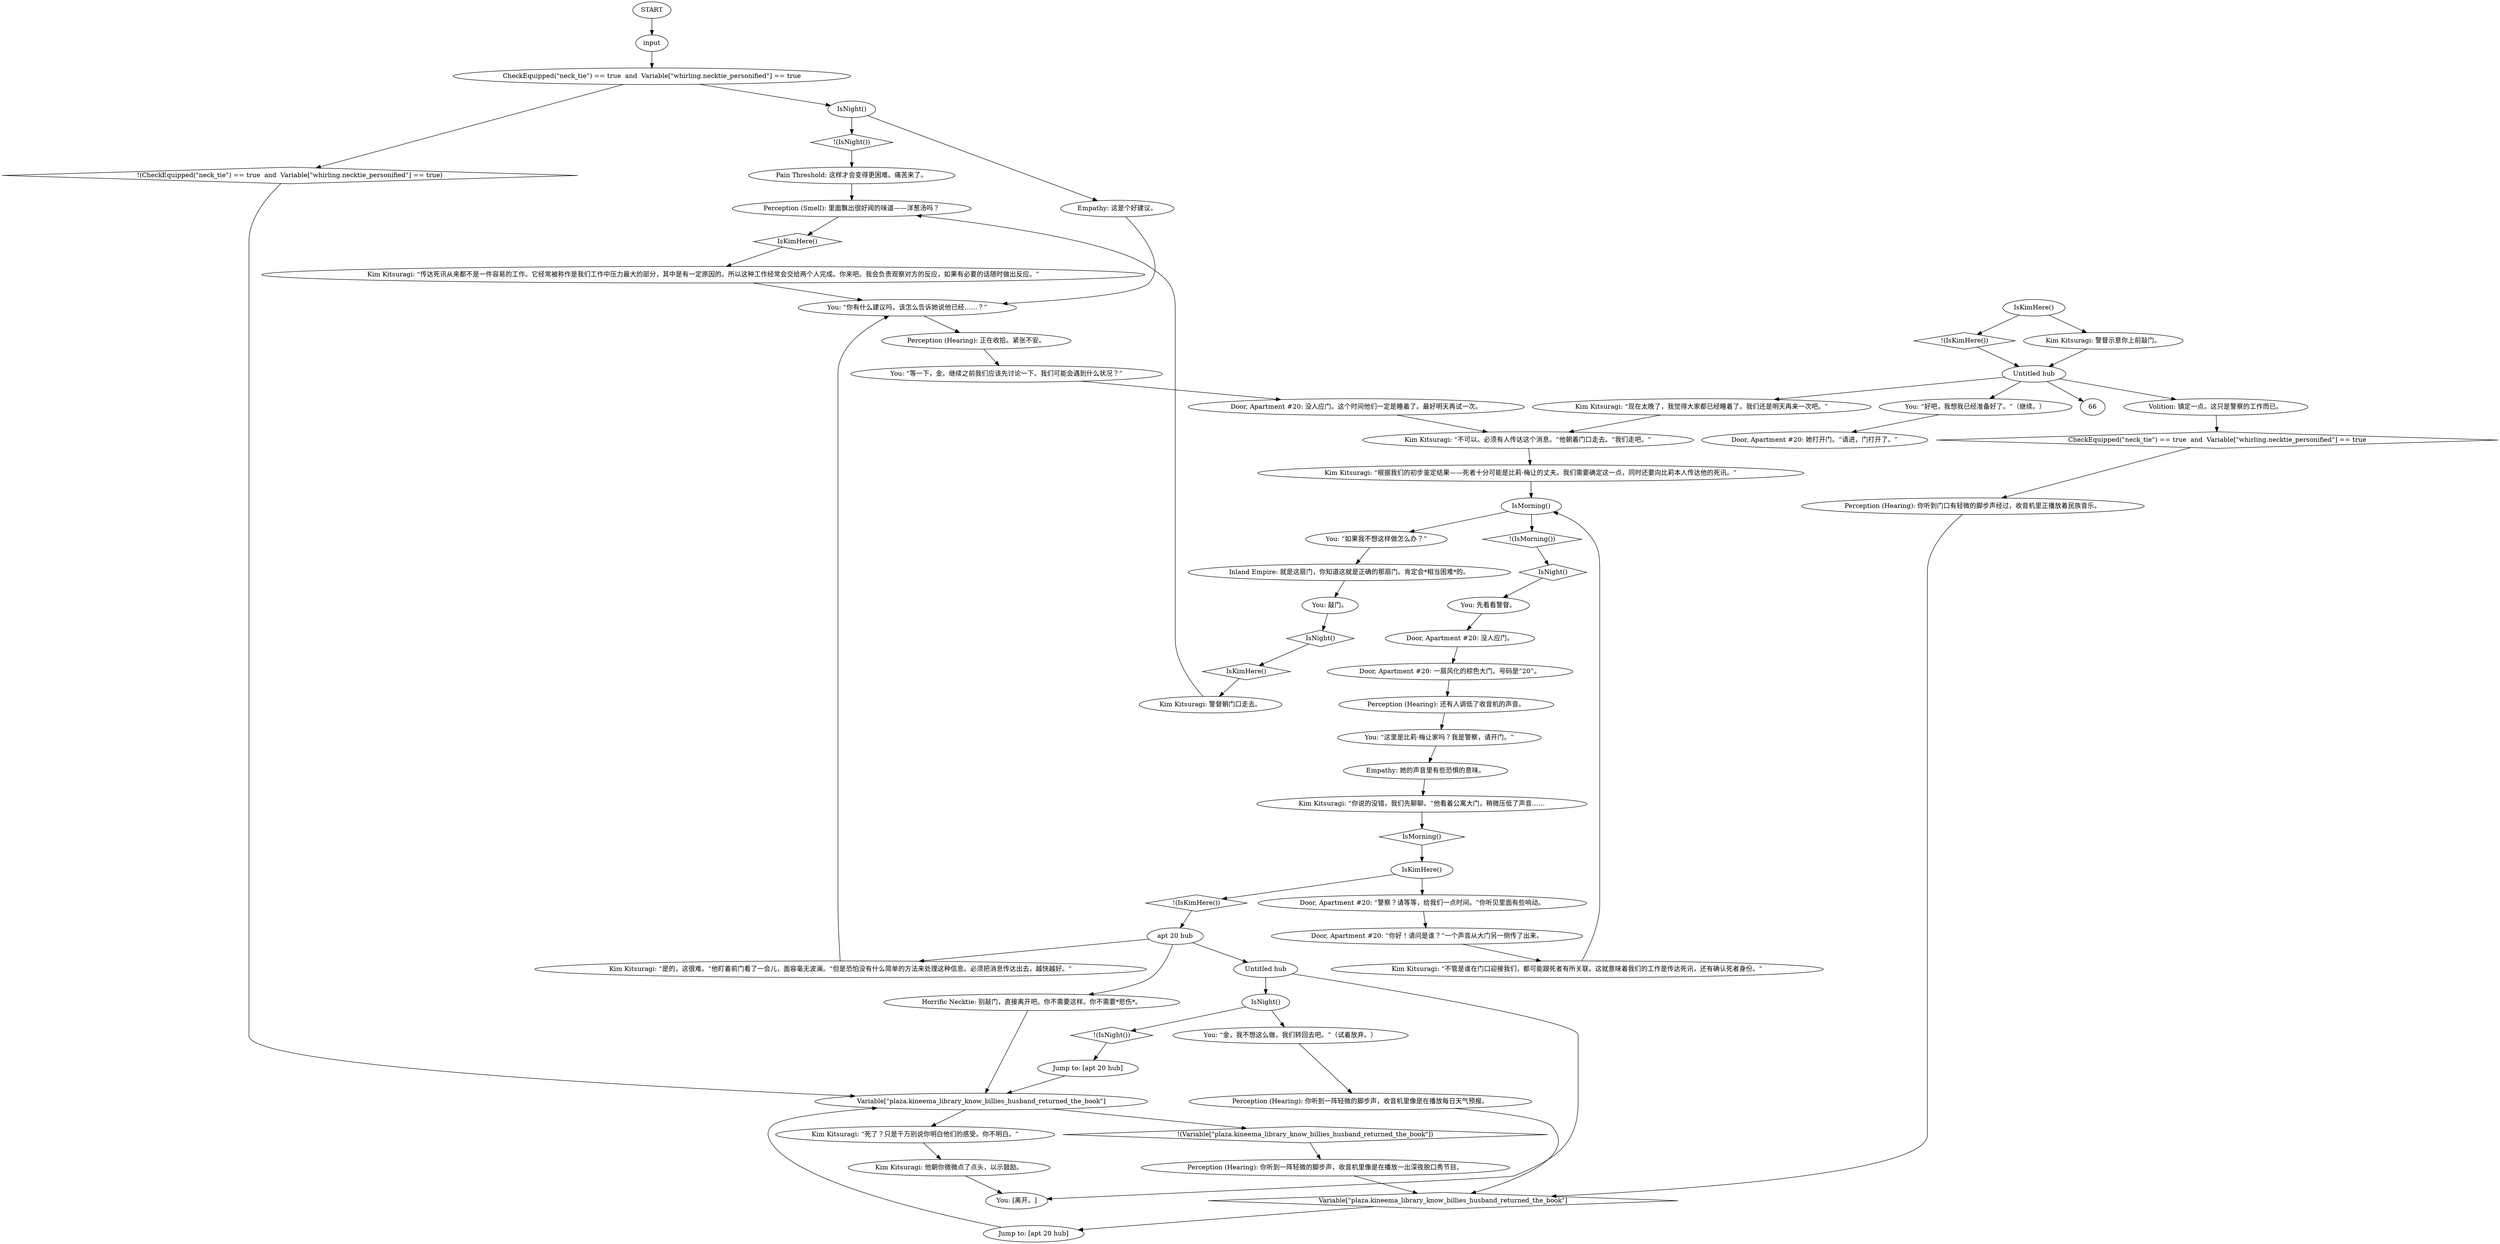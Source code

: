 # APT / WCW DOOR
# DOOR, APARTMENT #20 (WORKING CLASS WOMAN)
# ==================================================
digraph G {
	  0 [label="START"];
	  1 [label="input"];
	  2 [label="IsKimHere()"];
	  3 [label="IsKimHere()", shape=diamond];
	  4 [label="!(IsKimHere())", shape=diamond];
	  5 [label="Kim Kitsuragi: 警督示意你上前敲门。"];
	  6 [label="Kim Kitsuragi: “传达死讯从来都不是一件容易的工作。它经常被称作是我们工作中压力最大的部分，其中是有一定原因的。所以这种工作经常会交给两个人完成。你来吧。我会负责观察对方的反应，如果有必要的话随时做出反应。”"];
	  7 [label="IsMorning()"];
	  8 [label="IsMorning()", shape=diamond];
	  9 [label="!(IsMorning())", shape=diamond];
	  10 [label="You: “如果我不想这样做怎么办？”"];
	  11 [label="You: “好吧，我想我已经准备好了。”（继续。）"];
	  12 [label="Volition: 镇定一点。这只是警察的工作而已。"];
	  13 [label="You: 敲门。"];
	  14 [label="Untitled hub"];
	  15 [label="You: “这里是比莉·梅让家吗？我是警察，请开门。”"];
	  16 [label="You: [离开。]"];
	  17 [label="Horrific Necktie: 别敲门，直接离开吧。你不需要这样。你不需要*悲伤*。"];
	  18 [label="Perception (Hearing): 你听到门口有轻微的脚步声经过，收音机里正播放着民族音乐。"];
	  19 [label="Pain Threshold: 这样才会变得更困难。痛苦来了。"];
	  20 [label="Kim Kitsuragi: “根据我们的初步鉴定结果——死者十分可能是比莉·梅让的丈夫。我们需要确定这一点，同时还要向比莉本人传达他的死讯。”"];
	  21 [label="Jump to: [apt 20 hub]"];
	  22 [label="Perception (Smell): 里面飘出很好闻的味道——洋葱汤吗？"];
	  23 [label="Perception (Hearing): 还有人调低了收音机的声音。"];
	  24 [label="Kim Kitsuragi: “不管是谁在门口迎接我们，都可能跟死者有所关联。这就意味着我们的工作是传达死讯，还有确认死者身份。”"];
	  25 [label="Perception (Hearing): 你听到一阵轻微的脚步声，收音机里像是在播放一出深夜脱口秀节目。"];
	  26 [label="You: 先看看警督。"];
	  27 [label="IsNight()"];
	  28 [label="IsNight()", shape=diamond];
	  29 [label="!(IsNight())", shape=diamond];
	  30 [label="You: “金，我不想这么做，我们转回去吧。”（试着放弃。）"];
	  31 [label="Kim Kitsuragi: “现在太晚了，我觉得大家都已经睡着了。我们还是明天再来一次吧。”"];
	  32 [label="Door, Apartment #20: 一扇风化的棕色大门。号码是“20”。"];
	  33 [label="CheckEquipped(\"neck_tie\") == true  and  Variable[\"whirling.necktie_personified\"] == true"];
	  34 [label="CheckEquipped(\"neck_tie\") == true  and  Variable[\"whirling.necktie_personified\"] == true", shape=diamond];
	  35 [label="!(CheckEquipped(\"neck_tie\") == true  and  Variable[\"whirling.necktie_personified\"] == true)", shape=diamond];
	  36 [label="IsNight()"];
	  37 [label="IsNight()", shape=diamond];
	  38 [label="!(IsNight())", shape=diamond];
	  39 [label="Empathy: 这是个好建议。"];
	  40 [label="Kim Kitsuragi: 他朝你微微点了点头，以示鼓励。"];
	  41 [label="Door, Apartment #20: 没人应门。"];
	  42 [label="Kim Kitsuragi: 警督朝门口走去。"];
	  43 [label="Door, Apartment #20: 她打开门。“请进，门打开了。”"];
	  44 [label="Kim Kitsuragi: “你说的没错，我们先聊聊。”他看着公寓大门，稍微压低了声音……"];
	  45 [label="Door, Apartment #20: 没人应门。这个时间他们一定是睡着了。最好明天再试一次。"];
	  46 [label="apt 20 hub"];
	  47 [label="Variable[\"plaza.kineema_library_know_billies_husband_returned_the_book\"]"];
	  48 [label="Variable[\"plaza.kineema_library_know_billies_husband_returned_the_book\"]", shape=diamond];
	  49 [label="!(Variable[\"plaza.kineema_library_know_billies_husband_returned_the_book\"])", shape=diamond];
	  50 [label="Kim Kitsuragi: “死了？只是千万别说你明白他们的感受。你不明白。”"];
	  51 [label="Perception (Hearing): 正在收拾。紧张不安。"];
	  52 [label="Door, Apartment #20: “你好！请问是谁？”一个声音从大门另一侧传了出来。"];
	  53 [label="Jump to: [apt 20 hub]"];
	  54 [label="Kim Kitsuragi: “不可以。必须有人传达这个消息。”他朝着门口走去。“我们走吧。”"];
	  55 [label="Perception (Hearing): 你听到一阵轻微的脚步声，收音机里像是在播放每日天气预报。"];
	  56 [label="IsKimHere()"];
	  57 [label="IsKimHere()", shape=diamond];
	  58 [label="!(IsKimHere())", shape=diamond];
	  59 [label="Door, Apartment #20: “警察？请等等，给我们一点时间。”你听见里面有些响动。"];
	  60 [label="Empathy: 她的声音里有些恐惧的意味。"];
	  61 [label="You: “等一下，金。继续之前我们应该先讨论一下。我们可能会遇到什么状况？”"];
	  62 [label="Kim Kitsuragi: “是的，这很难。”他盯着前门看了一会儿，面容毫无波澜。“但是恐怕没有什么简单的方法来处理这种信息。必须把消息传达出去，越快越好。”"];
	  63 [label="Inland Empire: 就是这扇门，你知道这就是正确的那扇门。肯定会*相当困难*的。"];
	  64 [label="Untitled hub"];
	  65 [label="You: “你有什么建议吗，该怎么告诉她说他已经……？”"];
	  0 -> 1
	  1 -> 33
	  2 -> 4
	  2 -> 5
	  3 -> 6
	  4 -> 64
	  5 -> 64
	  6 -> 65
	  7 -> 9
	  7 -> 10
	  8 -> 56
	  9 -> 37
	  10 -> 63
	  11 -> 43
	  12 -> 34
	  13 -> 28
	  14 -> 16
	  14 -> 27
	  15 -> 60
	  17 -> 47
	  18 -> 48
	  19 -> 22
	  20 -> 7
	  21 -> 47
	  22 -> 3
	  23 -> 15
	  24 -> 7
	  25 -> 48
	  26 -> 41
	  27 -> 29
	  27 -> 30
	  28 -> 57
	  29 -> 53
	  30 -> 55
	  31 -> 54
	  32 -> 23
	  33 -> 35
	  33 -> 36
	  34 -> 18
	  35 -> 47
	  36 -> 38
	  36 -> 39
	  37 -> 26
	  38 -> 19
	  39 -> 65
	  40 -> 16
	  41 -> 32
	  42 -> 22
	  44 -> 8
	  45 -> 54
	  46 -> 17
	  46 -> 62
	  46 -> 14
	  47 -> 49
	  47 -> 50
	  48 -> 21
	  49 -> 25
	  50 -> 40
	  51 -> 61
	  52 -> 24
	  53 -> 47
	  54 -> 20
	  55 -> 48
	  56 -> 58
	  56 -> 59
	  57 -> 42
	  58 -> 46
	  59 -> 52
	  60 -> 44
	  61 -> 45
	  62 -> 65
	  63 -> 13
	  64 -> 66
	  64 -> 11
	  64 -> 12
	  64 -> 31
	  65 -> 51
}


